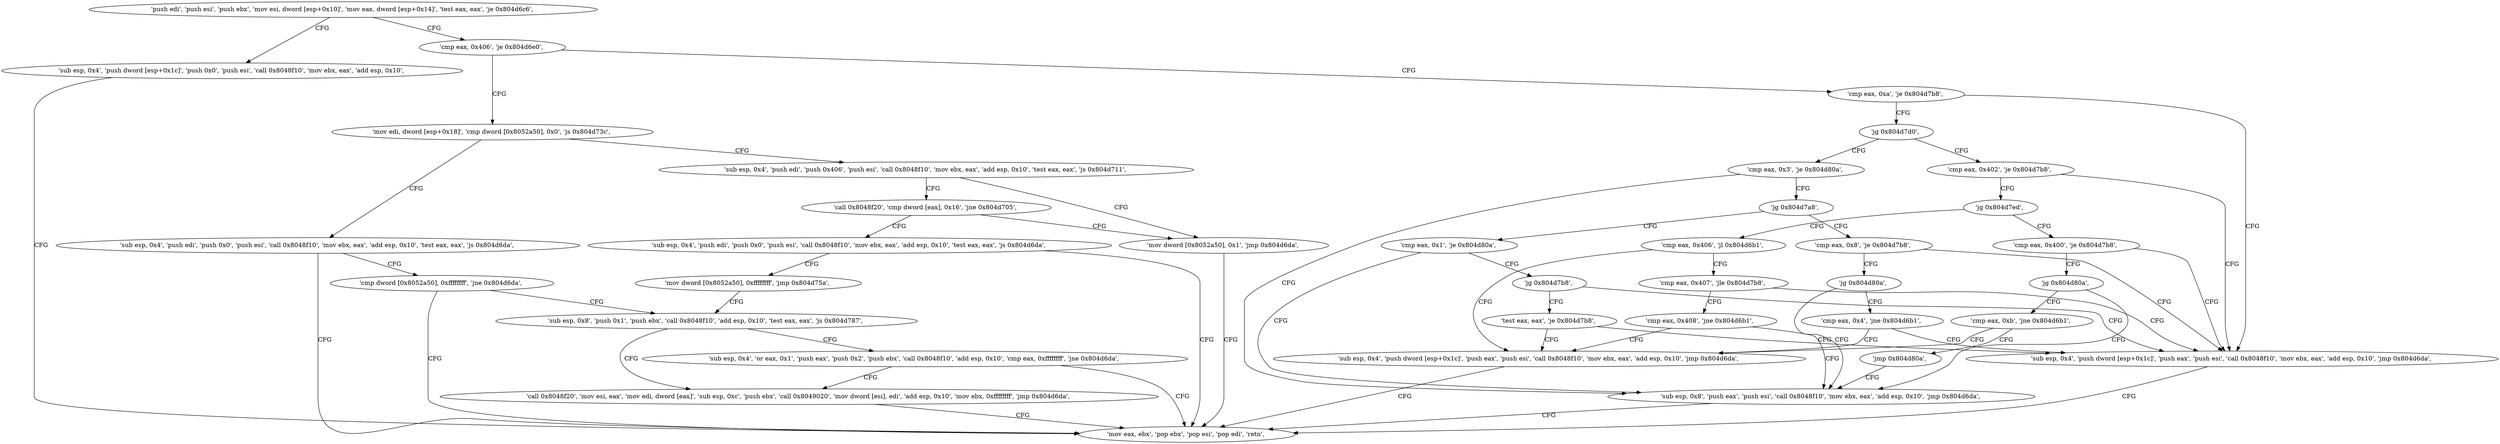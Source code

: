 digraph "func" {
"134534758" [label = "'push edi', 'push esi', 'push ebx', 'mov esi, dword [esp+0x10]', 'mov eax, dword [esp+0x14]', 'test eax, eax', 'je 0x804d6c6', " ]
"134534854" [label = "'sub esp, 0x4', 'push dword [esp+0x1c]', 'push 0x0', 'push esi', 'call 0x8048f10', 'mov ebx, eax', 'add esp, 0x10', " ]
"134534773" [label = "'cmp eax, 0x406', 'je 0x804d6e0', " ]
"134534874" [label = "'mov eax, ebx', 'pop ebx', 'pop esi', 'pop edi', 'retn', " ]
"134534880" [label = "'mov edi, dword [esp+0x18]', 'cmp dword [0x8052a50], 0x0', 'js 0x804d73c', " ]
"134534780" [label = "'cmp eax, 0xa', 'je 0x804d7b8', " ]
"134534972" [label = "'sub esp, 0x4', 'push edi', 'push 0x0', 'push esi', 'call 0x8048f10', 'mov ebx, eax', 'add esp, 0x10', 'test eax, eax', 'js 0x804d6da', " ]
"134534893" [label = "'sub esp, 0x4', 'push edi', 'push 0x406', 'push esi', 'call 0x8048f10', 'mov ebx, eax', 'add esp, 0x10', 'test eax, eax', 'js 0x804d711', " ]
"134535096" [label = "'sub esp, 0x4', 'push dword [esp+0x1c]', 'push eax', 'push esi', 'call 0x8048f10', 'mov ebx, eax', 'add esp, 0x10', 'jmp 0x804d6da', " ]
"134534789" [label = "'jg 0x804d7d0', " ]
"134534993" [label = "'cmp dword [0x8052a50], 0xffffffff', 'jne 0x804d6da', " ]
"134534929" [label = "'call 0x8048f20', 'cmp dword [eax], 0x16', 'jne 0x804d705', " ]
"134534917" [label = "'mov dword [0x8052a50], 0x1', 'jmp 0x804d6da', " ]
"134535120" [label = "'cmp eax, 0x402', 'je 0x804d7b8', " ]
"134534795" [label = "'cmp eax, 0x3', 'je 0x804d80a', " ]
"134535002" [label = "'sub esp, 0x8', 'push 0x1', 'push ebx', 'call 0x8048f10', 'add esp, 0x10', 'test eax, eax', 'js 0x804d787', " ]
"134534939" [label = "'sub esp, 0x4', 'push edi', 'push 0x0', 'push esi', 'call 0x8048f10', 'mov ebx, eax', 'add esp, 0x10', 'test eax, eax', 'js 0x804d6da', " ]
"134535127" [label = "'jg 0x804d7ed', " ]
"134535178" [label = "'sub esp, 0x8', 'push eax', 'push esi', 'call 0x8048f10', 'mov ebx, eax', 'add esp, 0x10', 'jmp 0x804d6da', " ]
"134534804" [label = "'jg 0x804d7a8', " ]
"134535047" [label = "'call 0x8048f20', 'mov esi, eax', 'mov edi, dword [eax]', 'sub esp, 0xc', 'push ebx', 'call 0x8049020', 'mov dword [esi], edi', 'add esp, 0x10', 'mov ebx, 0xffffffff', 'jmp 0x804d6da', " ]
"134535020" [label = "'sub esp, 0x4', 'or eax, 0x1', 'push eax', 'push 0x2', 'push ebx', 'call 0x8048f10', 'add esp, 0x10', 'cmp eax, 0xffffffff', 'jne 0x804d6da', " ]
"134534960" [label = "'mov dword [0x8052a50], 0xffffffff', 'jmp 0x804d75a', " ]
"134535149" [label = "'cmp eax, 0x406', 'jl 0x804d6b1', " ]
"134535129" [label = "'cmp eax, 0x400', 'je 0x804d7b8', " ]
"134535080" [label = "'cmp eax, 0x8', 'je 0x804d7b8', " ]
"134534810" [label = "'cmp eax, 0x1', 'je 0x804d80a', " ]
"134534833" [label = "'sub esp, 0x4', 'push dword [esp+0x1c]', 'push eax', 'push esi', 'call 0x8048f10', 'mov ebx, eax', 'add esp, 0x10', 'jmp 0x804d6da', " ]
"134535160" [label = "'cmp eax, 0x407', 'jle 0x804d7b8', " ]
"134535136" [label = "'jg 0x804d80a', " ]
"134535085" [label = "'jg 0x804d80a', " ]
"134534819" [label = "'jg 0x804d7b8', " ]
"134535167" [label = "'cmp eax, 0x408', 'jne 0x804d6b1', " ]
"134535138" [label = "'cmp eax, 0xb', 'jne 0x804d6b1', " ]
"134535087" [label = "'cmp eax, 0x4', 'jne 0x804d6b1', " ]
"134534825" [label = "'test eax, eax', 'je 0x804d7b8', " ]
"134535147" [label = "'jmp 0x804d80a', " ]
"134534758" -> "134534854" [ label = "CFG" ]
"134534758" -> "134534773" [ label = "CFG" ]
"134534854" -> "134534874" [ label = "CFG" ]
"134534773" -> "134534880" [ label = "CFG" ]
"134534773" -> "134534780" [ label = "CFG" ]
"134534880" -> "134534972" [ label = "CFG" ]
"134534880" -> "134534893" [ label = "CFG" ]
"134534780" -> "134535096" [ label = "CFG" ]
"134534780" -> "134534789" [ label = "CFG" ]
"134534972" -> "134534874" [ label = "CFG" ]
"134534972" -> "134534993" [ label = "CFG" ]
"134534893" -> "134534929" [ label = "CFG" ]
"134534893" -> "134534917" [ label = "CFG" ]
"134535096" -> "134534874" [ label = "CFG" ]
"134534789" -> "134535120" [ label = "CFG" ]
"134534789" -> "134534795" [ label = "CFG" ]
"134534993" -> "134534874" [ label = "CFG" ]
"134534993" -> "134535002" [ label = "CFG" ]
"134534929" -> "134534917" [ label = "CFG" ]
"134534929" -> "134534939" [ label = "CFG" ]
"134534917" -> "134534874" [ label = "CFG" ]
"134535120" -> "134535096" [ label = "CFG" ]
"134535120" -> "134535127" [ label = "CFG" ]
"134534795" -> "134535178" [ label = "CFG" ]
"134534795" -> "134534804" [ label = "CFG" ]
"134535002" -> "134535047" [ label = "CFG" ]
"134535002" -> "134535020" [ label = "CFG" ]
"134534939" -> "134534874" [ label = "CFG" ]
"134534939" -> "134534960" [ label = "CFG" ]
"134535127" -> "134535149" [ label = "CFG" ]
"134535127" -> "134535129" [ label = "CFG" ]
"134535178" -> "134534874" [ label = "CFG" ]
"134534804" -> "134535080" [ label = "CFG" ]
"134534804" -> "134534810" [ label = "CFG" ]
"134535047" -> "134534874" [ label = "CFG" ]
"134535020" -> "134534874" [ label = "CFG" ]
"134535020" -> "134535047" [ label = "CFG" ]
"134534960" -> "134535002" [ label = "CFG" ]
"134535149" -> "134534833" [ label = "CFG" ]
"134535149" -> "134535160" [ label = "CFG" ]
"134535129" -> "134535096" [ label = "CFG" ]
"134535129" -> "134535136" [ label = "CFG" ]
"134535080" -> "134535096" [ label = "CFG" ]
"134535080" -> "134535085" [ label = "CFG" ]
"134534810" -> "134535178" [ label = "CFG" ]
"134534810" -> "134534819" [ label = "CFG" ]
"134534833" -> "134534874" [ label = "CFG" ]
"134535160" -> "134535096" [ label = "CFG" ]
"134535160" -> "134535167" [ label = "CFG" ]
"134535136" -> "134535178" [ label = "CFG" ]
"134535136" -> "134535138" [ label = "CFG" ]
"134535085" -> "134535178" [ label = "CFG" ]
"134535085" -> "134535087" [ label = "CFG" ]
"134534819" -> "134535096" [ label = "CFG" ]
"134534819" -> "134534825" [ label = "CFG" ]
"134535167" -> "134534833" [ label = "CFG" ]
"134535167" -> "134535178" [ label = "CFG" ]
"134535138" -> "134534833" [ label = "CFG" ]
"134535138" -> "134535147" [ label = "CFG" ]
"134535087" -> "134534833" [ label = "CFG" ]
"134535087" -> "134535096" [ label = "CFG" ]
"134534825" -> "134535096" [ label = "CFG" ]
"134534825" -> "134534833" [ label = "CFG" ]
"134535147" -> "134535178" [ label = "CFG" ]
}
